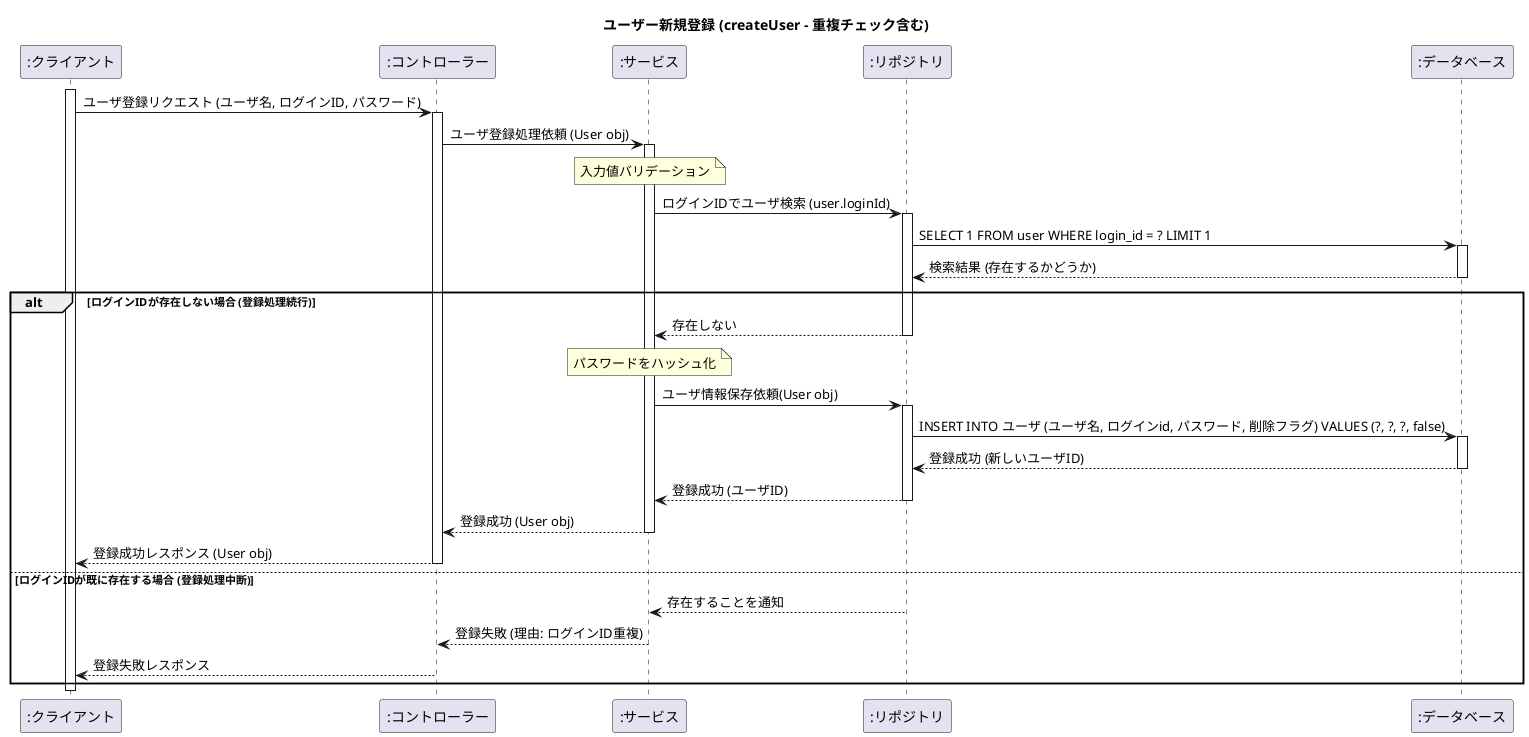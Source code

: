 @startuml createUser

title ユーザー新規登録 (createUser - 重複チェック含む)

participant ":クライアント" as Client
participant ":コントローラー" as Controller
participant ":サービス" as Service
participant ":リポジトリ" as Repo
participant ":データベース" as DB

activate Client
Client -> Controller ++ : ユーザ登録リクエスト (ユーザ名, ログインID, パスワード)
Controller -> Service ++ : ユーザ登録処理依頼 (User obj)

note over Service : 入力値バリデーション
Service -> Repo ++ : ログインIDでユーザ検索 (user.loginId)
Repo -> DB ++ : SELECT 1 FROM user WHERE login_id = ? LIMIT 1
DB --> Repo -- : 検索結果 (存在するかどうか)

alt ログインIDが存在しない場合 (登録処理続行)
    Repo --> Service -- : 存在しない
    note over Service : パスワードをハッシュ化
    Service -> Repo ++ : ユーザ情報保存依頼(User obj)
    Repo -> DB ++ : INSERT INTO ユーザ (ユーザ名, ログインid, パスワード, 削除フラグ) VALUES (?, ?, ?, false)
    DB --> Repo -- : 登録成功 (新しいユーザID)
    Repo --> Service -- : 登録成功 (ユーザID)
    Service --> Controller -- : 登録成功 (User obj)
    Controller --> Client -- : 登録成功レスポンス (User obj)

else ログインIDが既に存在する場合 (登録処理中断)
    Repo --> Service -- : 存在することを通知
    Service --> Controller -- : 登録失敗 (理由: ログインID重複)
    Controller --> Client -- : 登録失敗レスポンス
end

deactivate Client

@enduml